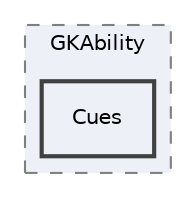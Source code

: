 digraph "Source/GKAbility/Cues"
{
 // LATEX_PDF_SIZE
  edge [fontname="Helvetica",fontsize="10",labelfontname="Helvetica",labelfontsize="10"];
  node [fontname="Helvetica",fontsize="10",shape=record];
  compound=true
  subgraph clusterdir_6c79cb74dd23f296f42104a3ebe0897f {
    graph [ bgcolor="#edf0f7", pencolor="grey50", style="filled,dashed,", label="GKAbility", fontname="Helvetica", fontsize="10", URL="dir_6c79cb74dd23f296f42104a3ebe0897f.html"]
  dir_fab85f79a22e9a3d28fda72ab894c617 [shape=box, label="Cues", style="filled,bold,", fillcolor="#edf0f7", color="grey25", URL="dir_fab85f79a22e9a3d28fda72ab894c617.html"];
  }
}
